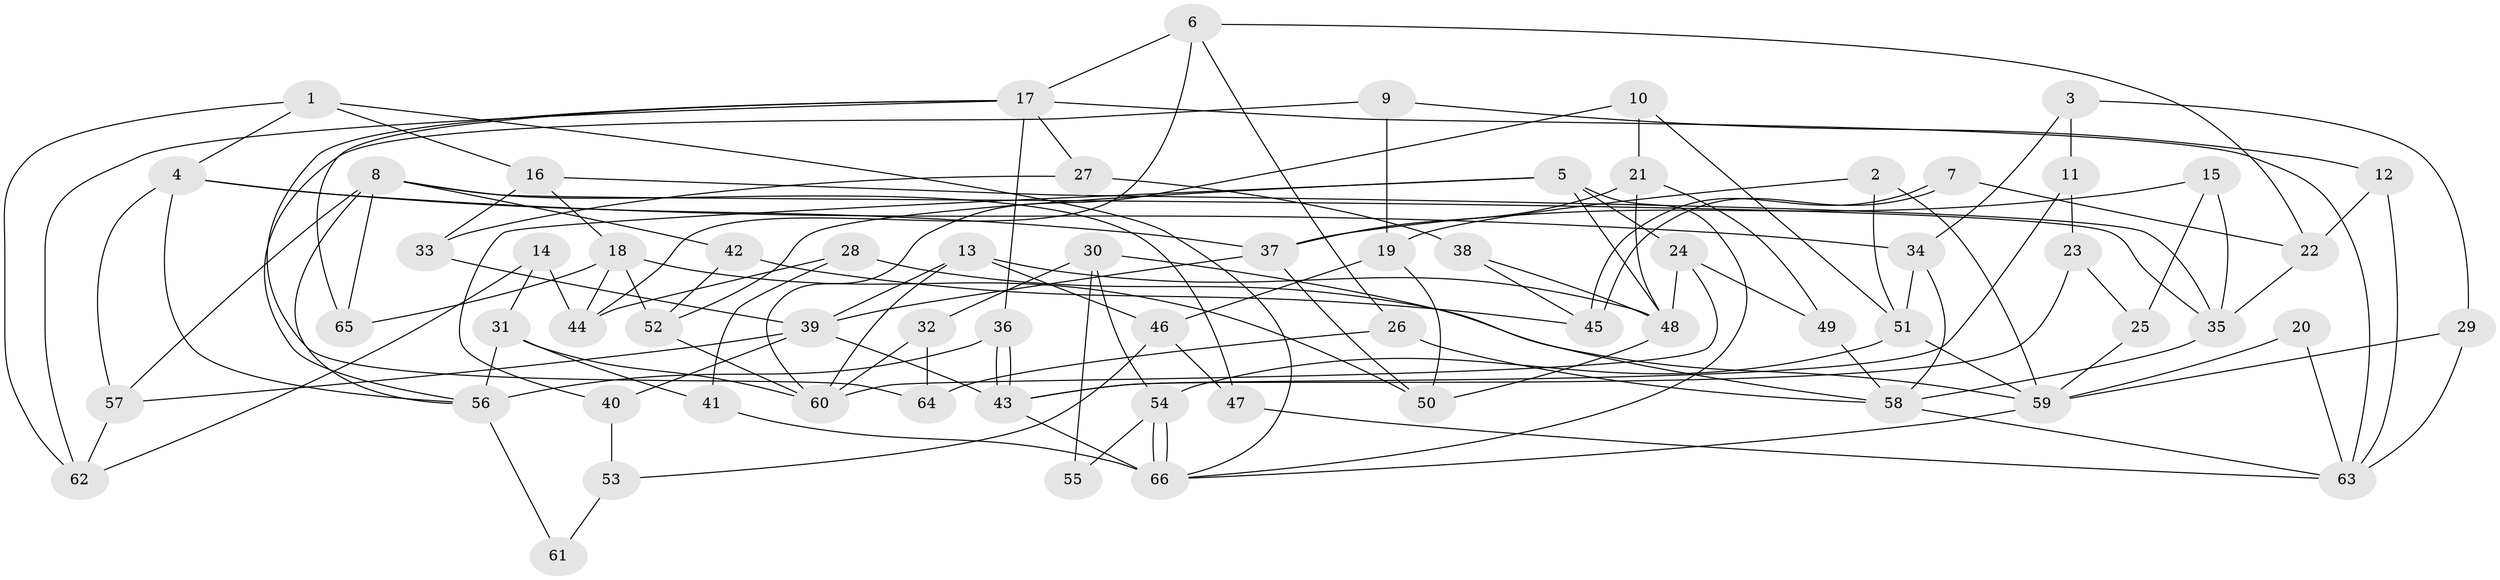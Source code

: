 // Generated by graph-tools (version 1.1) at 2025/50/03/09/25 03:50:06]
// undirected, 66 vertices, 132 edges
graph export_dot {
graph [start="1"]
  node [color=gray90,style=filled];
  1;
  2;
  3;
  4;
  5;
  6;
  7;
  8;
  9;
  10;
  11;
  12;
  13;
  14;
  15;
  16;
  17;
  18;
  19;
  20;
  21;
  22;
  23;
  24;
  25;
  26;
  27;
  28;
  29;
  30;
  31;
  32;
  33;
  34;
  35;
  36;
  37;
  38;
  39;
  40;
  41;
  42;
  43;
  44;
  45;
  46;
  47;
  48;
  49;
  50;
  51;
  52;
  53;
  54;
  55;
  56;
  57;
  58;
  59;
  60;
  61;
  62;
  63;
  64;
  65;
  66;
  1 -- 66;
  1 -- 16;
  1 -- 4;
  1 -- 62;
  2 -- 19;
  2 -- 59;
  2 -- 51;
  3 -- 29;
  3 -- 11;
  3 -- 34;
  4 -- 34;
  4 -- 37;
  4 -- 56;
  4 -- 57;
  5 -- 24;
  5 -- 52;
  5 -- 40;
  5 -- 48;
  5 -- 66;
  6 -- 44;
  6 -- 26;
  6 -- 17;
  6 -- 22;
  7 -- 45;
  7 -- 45;
  7 -- 22;
  8 -- 35;
  8 -- 57;
  8 -- 42;
  8 -- 47;
  8 -- 56;
  8 -- 65;
  9 -- 56;
  9 -- 19;
  9 -- 12;
  10 -- 21;
  10 -- 51;
  10 -- 60;
  11 -- 43;
  11 -- 23;
  12 -- 22;
  12 -- 63;
  13 -- 39;
  13 -- 48;
  13 -- 46;
  13 -- 60;
  14 -- 62;
  14 -- 31;
  14 -- 44;
  15 -- 35;
  15 -- 37;
  15 -- 25;
  16 -- 18;
  16 -- 33;
  16 -- 35;
  17 -- 36;
  17 -- 27;
  17 -- 62;
  17 -- 63;
  17 -- 64;
  17 -- 65;
  18 -- 44;
  18 -- 65;
  18 -- 50;
  18 -- 52;
  19 -- 46;
  19 -- 50;
  20 -- 63;
  20 -- 59;
  21 -- 48;
  21 -- 37;
  21 -- 49;
  22 -- 35;
  23 -- 25;
  23 -- 43;
  24 -- 48;
  24 -- 60;
  24 -- 49;
  25 -- 59;
  26 -- 64;
  26 -- 58;
  27 -- 38;
  27 -- 33;
  28 -- 59;
  28 -- 41;
  28 -- 44;
  29 -- 59;
  29 -- 63;
  30 -- 58;
  30 -- 54;
  30 -- 32;
  30 -- 55;
  31 -- 60;
  31 -- 56;
  31 -- 41;
  32 -- 60;
  32 -- 64;
  33 -- 39;
  34 -- 58;
  34 -- 51;
  35 -- 58;
  36 -- 56;
  36 -- 43;
  36 -- 43;
  37 -- 39;
  37 -- 50;
  38 -- 45;
  38 -- 48;
  39 -- 57;
  39 -- 43;
  39 -- 40;
  40 -- 53;
  41 -- 66;
  42 -- 52;
  42 -- 45;
  43 -- 66;
  46 -- 47;
  46 -- 53;
  47 -- 63;
  48 -- 50;
  49 -- 58;
  51 -- 54;
  51 -- 59;
  52 -- 60;
  53 -- 61;
  54 -- 66;
  54 -- 66;
  54 -- 55;
  56 -- 61;
  57 -- 62;
  58 -- 63;
  59 -- 66;
}
